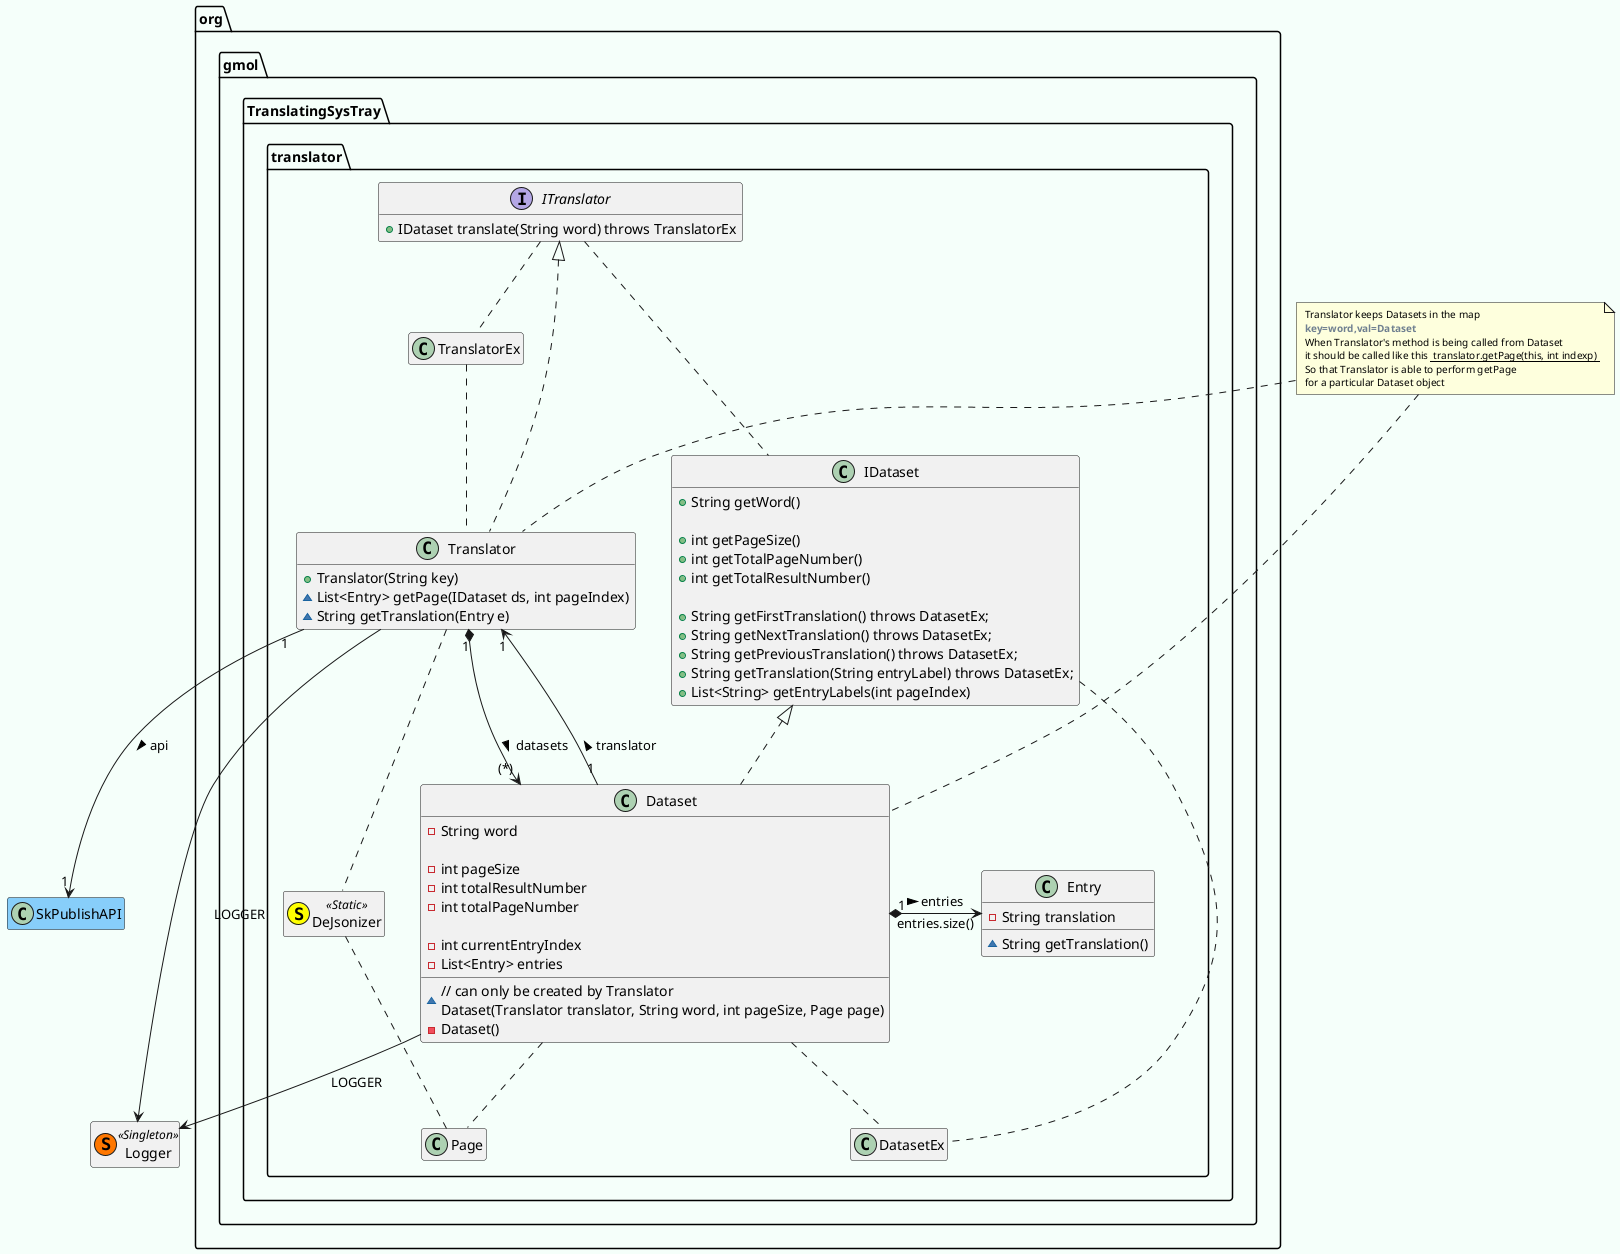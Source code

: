 @startuml
skinparam monochrome false
skinparam backgroundColor MintCream

hide empty members

note as N1
<size:10> Translator keeps Datasets in the map
<size:10> <b><color:SlateGray >key=word,val=Dataset </color>
<size:10> When Translator's method is being called from Dataset
<size:10> it should be called like this <u> translator.getPage(this, int indexp) </u>
<size:10> So that Translator is able to perform getPage
<size:10> for a particular Dataset object </size>
end note

package org.gmol.TranslatingSysTray.translator {
    
    interface ITranslator {
        +IDataset translate(String word) throws TranslatorEx
    }
    class Translator implements ITranslator {
    
        + Translator(String key)     
        ~ List<Entry> getPage(IDataset ds, int pageIndex)
        ~ String getTranslation(Entry e)
    }
    class DatasetEx {
    }
    class IDataset {
	    + String getWord()
	    
		+ int getPageSize()
   		+ int getTotalPageNumber()
   		+ int getTotalResultNumber()

        + String getFirstTranslation() throws DatasetEx;
   		+ String getNextTranslation() throws DatasetEx;
        + String getPreviousTranslation() throws DatasetEx;
        + String getTranslation(String entryLabel) throws DatasetEx;
        + List<String> getEntryLabels(int pageIndex)
    }
    class Dataset implements IDataset{
        - String word

        - int pageSize
        - int totalResultNumber
        - int totalPageNumber
        
        - int currentEntryIndex
        - List<Entry> entries
        ~ // can only be created by Translator\nDataset(Translator translator, String word, int pageSize, Page page)
        - Dataset()
    }
    class Entry {
        - String translation
        ~ String getTranslation()
    }
    class TranslatorEx {
    }
    class DeJsonizer << (S,Yellow) Static >>{
    }
    class Page {
    }
}
class SkPublishAPI #LightSkyBlue {
}
class Logger << (S,#FF7700) Singleton >> {
}


ITranslator .. IDataset
'ITranslator . TranslatorEx
TranslatorEx .up. ITranslator
Translator "1" *--> "(*)" Dataset : datasets >
N1 .. Dataset
N1 .. Translator
'Dataset .. N1
'Translator .. N1
Translator "1" <-- "1" Dataset : translator <
Translator "1" --> "1" SkPublishAPI : api >
Translator .up. TranslatorEx
Translator --> Logger : LOGGER
Translator .. DeJsonizer
Dataset --> Logger : LOGGER
Dataset "1" *-right-> "entries.size()" Entry : entries >
Dataset .. DatasetEx
Dataset .. Page
DeJsonizer .. Page
IDataset .. DatasetEx


@enduml
